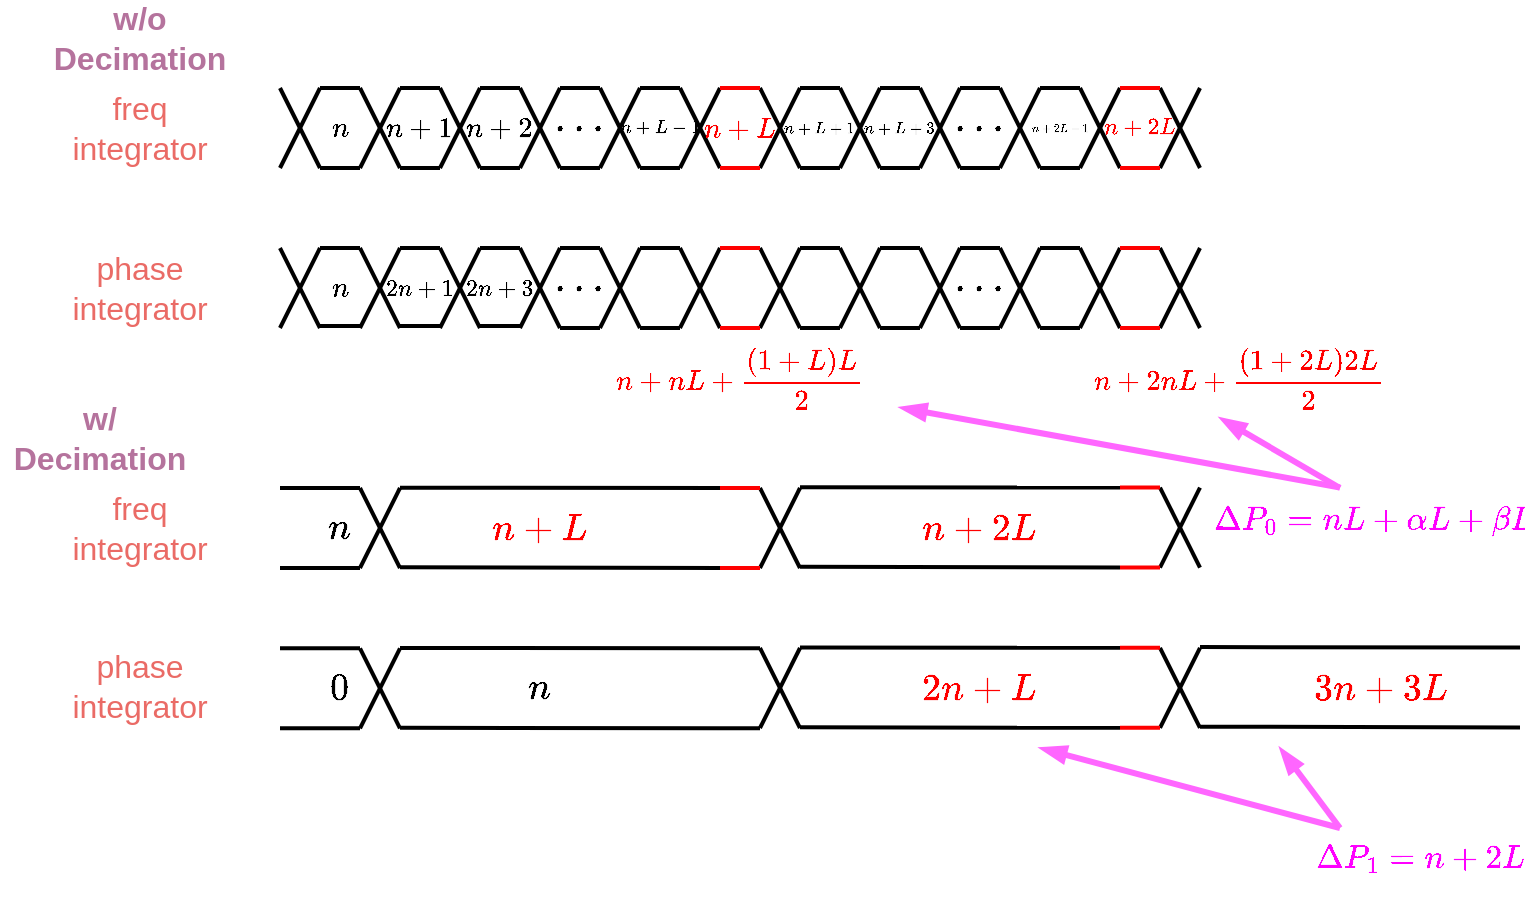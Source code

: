 <mxfile version="24.7.17">
  <diagram name="Page-1" id="_IJzThWEjXdws65PzWOr">
    <mxGraphModel dx="962" dy="570" grid="1" gridSize="10" guides="1" tooltips="1" connect="1" arrows="1" fold="1" page="1" pageScale="1" pageWidth="850" pageHeight="1100" math="1" shadow="0">
      <root>
        <mxCell id="0" />
        <mxCell id="1" parent="0" />
        <mxCell id="9p8t9NVOShXelaTlAj5N-86" value="&lt;font color=&quot;#b5739d&quot; style=&quot;font-size: 16px;&quot;&gt;&lt;b&gt;w/o Decimation&lt;/b&gt;&lt;/font&gt;" style="text;html=1;align=center;verticalAlign=middle;whiteSpace=wrap;rounded=0;" parent="1" vertex="1">
          <mxGeometry x="150" y="160" width="100" height="30" as="geometry" />
        </mxCell>
        <mxCell id="9p8t9NVOShXelaTlAj5N-87" value="&lt;font color=&quot;#b5739d&quot; style=&quot;font-size: 16px;&quot;&gt;&lt;b&gt;w/ Decimation&lt;/b&gt;&lt;/font&gt;" style="text;html=1;align=center;verticalAlign=middle;whiteSpace=wrap;rounded=0;" parent="1" vertex="1">
          <mxGeometry x="130" y="360" width="100" height="30" as="geometry" />
        </mxCell>
        <mxCell id="9p8t9NVOShXelaTlAj5N-99" value="" style="group;strokeWidth=2;" parent="1" vertex="1" connectable="0">
          <mxGeometry x="270" y="200" width="60" height="40" as="geometry" />
        </mxCell>
        <mxCell id="9p8t9NVOShXelaTlAj5N-93" value="" style="group;strokeWidth=2;" parent="9p8t9NVOShXelaTlAj5N-99" vertex="1" connectable="0">
          <mxGeometry width="20" height="40" as="geometry" />
        </mxCell>
        <mxCell id="9p8t9NVOShXelaTlAj5N-89" value="" style="endArrow=none;html=1;rounded=0;strokeWidth=2;" parent="9p8t9NVOShXelaTlAj5N-93" edge="1">
          <mxGeometry width="50" height="50" relative="1" as="geometry">
            <mxPoint y="40" as="sourcePoint" />
            <mxPoint x="20" as="targetPoint" />
          </mxGeometry>
        </mxCell>
        <mxCell id="9p8t9NVOShXelaTlAj5N-90" value="" style="endArrow=none;html=1;rounded=0;strokeWidth=2;" parent="9p8t9NVOShXelaTlAj5N-93" edge="1">
          <mxGeometry width="50" height="50" relative="1" as="geometry">
            <mxPoint x="20" y="40" as="sourcePoint" />
            <mxPoint as="targetPoint" />
          </mxGeometry>
        </mxCell>
        <mxCell id="9p8t9NVOShXelaTlAj5N-94" value="" style="group;strokeWidth=2;" parent="9p8t9NVOShXelaTlAj5N-99" vertex="1" connectable="0">
          <mxGeometry x="40" width="20" height="40" as="geometry" />
        </mxCell>
        <mxCell id="9p8t9NVOShXelaTlAj5N-95" value="" style="endArrow=none;html=1;rounded=0;strokeWidth=2;" parent="9p8t9NVOShXelaTlAj5N-94" edge="1">
          <mxGeometry width="50" height="50" relative="1" as="geometry">
            <mxPoint y="40" as="sourcePoint" />
            <mxPoint x="20" as="targetPoint" />
          </mxGeometry>
        </mxCell>
        <mxCell id="9p8t9NVOShXelaTlAj5N-96" value="" style="endArrow=none;html=1;rounded=0;strokeWidth=2;" parent="9p8t9NVOShXelaTlAj5N-94" edge="1">
          <mxGeometry width="50" height="50" relative="1" as="geometry">
            <mxPoint x="20" y="40" as="sourcePoint" />
            <mxPoint as="targetPoint" />
          </mxGeometry>
        </mxCell>
        <mxCell id="9p8t9NVOShXelaTlAj5N-97" value="" style="endArrow=none;html=1;rounded=0;strokeWidth=2;" parent="9p8t9NVOShXelaTlAj5N-99" edge="1">
          <mxGeometry width="50" height="50" relative="1" as="geometry">
            <mxPoint x="20" y="40" as="sourcePoint" />
            <mxPoint x="40" y="40" as="targetPoint" />
          </mxGeometry>
        </mxCell>
        <mxCell id="9p8t9NVOShXelaTlAj5N-98" value="" style="endArrow=none;html=1;rounded=0;strokeWidth=2;" parent="9p8t9NVOShXelaTlAj5N-99" edge="1">
          <mxGeometry width="50" height="50" relative="1" as="geometry">
            <mxPoint x="20" as="sourcePoint" />
            <mxPoint x="40" as="targetPoint" />
          </mxGeometry>
        </mxCell>
        <mxCell id="9p8t9NVOShXelaTlAj5N-156" value="$$n$$" style="text;html=1;align=center;verticalAlign=middle;whiteSpace=wrap;rounded=0;" parent="9p8t9NVOShXelaTlAj5N-99" vertex="1">
          <mxGeometry y="5" width="60" height="30" as="geometry" />
        </mxCell>
        <mxCell id="9p8t9NVOShXelaTlAj5N-120" value="" style="group;strokeWidth=2;" parent="1" vertex="1" connectable="0">
          <mxGeometry x="330" y="200" width="40" height="40" as="geometry" />
        </mxCell>
        <mxCell id="9p8t9NVOShXelaTlAj5N-121" value="" style="group;strokeWidth=2;" parent="9p8t9NVOShXelaTlAj5N-120" vertex="1" connectable="0">
          <mxGeometry x="20" width="20" height="40" as="geometry" />
        </mxCell>
        <mxCell id="9p8t9NVOShXelaTlAj5N-122" value="" style="endArrow=none;html=1;rounded=0;strokeWidth=2;" parent="9p8t9NVOShXelaTlAj5N-121" edge="1">
          <mxGeometry width="50" height="50" relative="1" as="geometry">
            <mxPoint y="40" as="sourcePoint" />
            <mxPoint x="20" as="targetPoint" />
          </mxGeometry>
        </mxCell>
        <mxCell id="9p8t9NVOShXelaTlAj5N-123" value="" style="endArrow=none;html=1;rounded=0;strokeWidth=2;" parent="9p8t9NVOShXelaTlAj5N-121" edge="1">
          <mxGeometry width="50" height="50" relative="1" as="geometry">
            <mxPoint x="20" y="40" as="sourcePoint" />
            <mxPoint as="targetPoint" />
          </mxGeometry>
        </mxCell>
        <mxCell id="9p8t9NVOShXelaTlAj5N-124" value="" style="endArrow=none;html=1;rounded=0;strokeWidth=2;" parent="9p8t9NVOShXelaTlAj5N-120" edge="1">
          <mxGeometry width="50" height="50" relative="1" as="geometry">
            <mxPoint y="40" as="sourcePoint" />
            <mxPoint x="20" y="40" as="targetPoint" />
          </mxGeometry>
        </mxCell>
        <mxCell id="9p8t9NVOShXelaTlAj5N-125" value="" style="endArrow=none;html=1;rounded=0;strokeWidth=2;" parent="9p8t9NVOShXelaTlAj5N-120" edge="1">
          <mxGeometry width="50" height="50" relative="1" as="geometry">
            <mxPoint as="sourcePoint" />
            <mxPoint x="20" as="targetPoint" />
          </mxGeometry>
        </mxCell>
        <mxCell id="9p8t9NVOShXelaTlAj5N-157" value="$$n+1$$" style="text;html=1;align=center;verticalAlign=middle;whiteSpace=wrap;rounded=0;" parent="9p8t9NVOShXelaTlAj5N-120" vertex="1">
          <mxGeometry x="-20" y="5" width="60" height="30" as="geometry" />
        </mxCell>
        <mxCell id="9p8t9NVOShXelaTlAj5N-126" value="" style="group;strokeWidth=2;" parent="1" vertex="1" connectable="0">
          <mxGeometry x="370" y="200" width="40" height="40" as="geometry" />
        </mxCell>
        <mxCell id="9p8t9NVOShXelaTlAj5N-127" value="" style="group;strokeWidth=2;" parent="9p8t9NVOShXelaTlAj5N-126" vertex="1" connectable="0">
          <mxGeometry x="20" width="20" height="40" as="geometry" />
        </mxCell>
        <mxCell id="9p8t9NVOShXelaTlAj5N-128" value="" style="endArrow=none;html=1;rounded=0;strokeWidth=2;" parent="9p8t9NVOShXelaTlAj5N-127" edge="1">
          <mxGeometry width="50" height="50" relative="1" as="geometry">
            <mxPoint y="40" as="sourcePoint" />
            <mxPoint x="20" as="targetPoint" />
          </mxGeometry>
        </mxCell>
        <mxCell id="9p8t9NVOShXelaTlAj5N-129" value="" style="endArrow=none;html=1;rounded=0;strokeWidth=2;" parent="9p8t9NVOShXelaTlAj5N-127" edge="1">
          <mxGeometry width="50" height="50" relative="1" as="geometry">
            <mxPoint x="20" y="40" as="sourcePoint" />
            <mxPoint as="targetPoint" />
          </mxGeometry>
        </mxCell>
        <mxCell id="9p8t9NVOShXelaTlAj5N-130" value="" style="endArrow=none;html=1;rounded=0;strokeWidth=2;" parent="9p8t9NVOShXelaTlAj5N-126" edge="1">
          <mxGeometry width="50" height="50" relative="1" as="geometry">
            <mxPoint y="40" as="sourcePoint" />
            <mxPoint x="20" y="40" as="targetPoint" />
          </mxGeometry>
        </mxCell>
        <mxCell id="9p8t9NVOShXelaTlAj5N-131" value="" style="endArrow=none;html=1;rounded=0;strokeWidth=2;" parent="9p8t9NVOShXelaTlAj5N-126" edge="1">
          <mxGeometry width="50" height="50" relative="1" as="geometry">
            <mxPoint as="sourcePoint" />
            <mxPoint x="20" as="targetPoint" />
          </mxGeometry>
        </mxCell>
        <mxCell id="9p8t9NVOShXelaTlAj5N-158" value="$$n+2$$" style="text;html=1;align=center;verticalAlign=middle;whiteSpace=wrap;rounded=0;" parent="9p8t9NVOShXelaTlAj5N-126" vertex="1">
          <mxGeometry x="-20" y="5" width="60" height="30" as="geometry" />
        </mxCell>
        <mxCell id="9p8t9NVOShXelaTlAj5N-132" value="" style="group;strokeWidth=2;" parent="1" vertex="1" connectable="0">
          <mxGeometry x="410" y="200" width="40" height="40" as="geometry" />
        </mxCell>
        <mxCell id="9p8t9NVOShXelaTlAj5N-133" value="" style="group;strokeWidth=2;" parent="9p8t9NVOShXelaTlAj5N-132" vertex="1" connectable="0">
          <mxGeometry x="20" width="20" height="40" as="geometry" />
        </mxCell>
        <mxCell id="9p8t9NVOShXelaTlAj5N-134" value="" style="endArrow=none;html=1;rounded=0;strokeWidth=2;" parent="9p8t9NVOShXelaTlAj5N-133" edge="1">
          <mxGeometry width="50" height="50" relative="1" as="geometry">
            <mxPoint y="40" as="sourcePoint" />
            <mxPoint x="20" as="targetPoint" />
          </mxGeometry>
        </mxCell>
        <mxCell id="9p8t9NVOShXelaTlAj5N-135" value="" style="endArrow=none;html=1;rounded=0;strokeWidth=2;" parent="9p8t9NVOShXelaTlAj5N-133" edge="1">
          <mxGeometry width="50" height="50" relative="1" as="geometry">
            <mxPoint x="20" y="40" as="sourcePoint" />
            <mxPoint as="targetPoint" />
          </mxGeometry>
        </mxCell>
        <mxCell id="9p8t9NVOShXelaTlAj5N-136" value="" style="endArrow=none;html=1;rounded=0;strokeWidth=2;" parent="9p8t9NVOShXelaTlAj5N-132" edge="1">
          <mxGeometry width="50" height="50" relative="1" as="geometry">
            <mxPoint y="40" as="sourcePoint" />
            <mxPoint x="20" y="40" as="targetPoint" />
          </mxGeometry>
        </mxCell>
        <mxCell id="9p8t9NVOShXelaTlAj5N-137" value="" style="endArrow=none;html=1;rounded=0;strokeWidth=2;" parent="9p8t9NVOShXelaTlAj5N-132" edge="1">
          <mxGeometry width="50" height="50" relative="1" as="geometry">
            <mxPoint as="sourcePoint" />
            <mxPoint x="20" as="targetPoint" />
          </mxGeometry>
        </mxCell>
        <mxCell id="9p8t9NVOShXelaTlAj5N-161" value="&lt;font style=&quot;font-size: 18px;&quot;&gt;$$...$$&lt;/font&gt;" style="text;html=1;align=center;verticalAlign=middle;whiteSpace=wrap;rounded=0;" parent="9p8t9NVOShXelaTlAj5N-132" vertex="1">
          <mxGeometry x="-20" y="1" width="60" height="30" as="geometry" />
        </mxCell>
        <mxCell id="9p8t9NVOShXelaTlAj5N-138" value="" style="group;strokeWidth=2;" parent="1" vertex="1" connectable="0">
          <mxGeometry x="450" y="200" width="40" height="40" as="geometry" />
        </mxCell>
        <mxCell id="9p8t9NVOShXelaTlAj5N-139" value="" style="group;strokeWidth=2;" parent="9p8t9NVOShXelaTlAj5N-138" vertex="1" connectable="0">
          <mxGeometry x="20" width="20" height="40" as="geometry" />
        </mxCell>
        <mxCell id="9p8t9NVOShXelaTlAj5N-140" value="" style="endArrow=none;html=1;rounded=0;strokeWidth=2;" parent="9p8t9NVOShXelaTlAj5N-139" edge="1">
          <mxGeometry width="50" height="50" relative="1" as="geometry">
            <mxPoint y="40" as="sourcePoint" />
            <mxPoint x="20" as="targetPoint" />
          </mxGeometry>
        </mxCell>
        <mxCell id="9p8t9NVOShXelaTlAj5N-141" value="" style="endArrow=none;html=1;rounded=0;strokeWidth=2;" parent="9p8t9NVOShXelaTlAj5N-139" edge="1">
          <mxGeometry width="50" height="50" relative="1" as="geometry">
            <mxPoint x="20" y="40" as="sourcePoint" />
            <mxPoint as="targetPoint" />
          </mxGeometry>
        </mxCell>
        <mxCell id="9p8t9NVOShXelaTlAj5N-142" value="" style="endArrow=none;html=1;rounded=0;strokeWidth=2;" parent="9p8t9NVOShXelaTlAj5N-138" edge="1">
          <mxGeometry width="50" height="50" relative="1" as="geometry">
            <mxPoint y="40" as="sourcePoint" />
            <mxPoint x="20" y="40" as="targetPoint" />
          </mxGeometry>
        </mxCell>
        <mxCell id="9p8t9NVOShXelaTlAj5N-143" value="" style="endArrow=none;html=1;rounded=0;strokeWidth=2;" parent="9p8t9NVOShXelaTlAj5N-138" edge="1">
          <mxGeometry width="50" height="50" relative="1" as="geometry">
            <mxPoint as="sourcePoint" />
            <mxPoint x="20" as="targetPoint" />
          </mxGeometry>
        </mxCell>
        <mxCell id="9p8t9NVOShXelaTlAj5N-159" value="&lt;font style=&quot;font-size: 8px;&quot;&gt;$$n+L-1$$&lt;/font&gt;" style="text;html=1;align=center;verticalAlign=middle;whiteSpace=wrap;rounded=0;" parent="9p8t9NVOShXelaTlAj5N-138" vertex="1">
          <mxGeometry x="-20" y="5" width="60" height="30" as="geometry" />
        </mxCell>
        <mxCell id="9p8t9NVOShXelaTlAj5N-144" value="" style="group;strokeWidth=2;" parent="1" vertex="1" connectable="0">
          <mxGeometry x="490" y="200" width="40" height="40" as="geometry" />
        </mxCell>
        <mxCell id="9p8t9NVOShXelaTlAj5N-145" value="" style="group;strokeWidth=2;" parent="9p8t9NVOShXelaTlAj5N-144" vertex="1" connectable="0">
          <mxGeometry x="20" width="20" height="40" as="geometry" />
        </mxCell>
        <mxCell id="9p8t9NVOShXelaTlAj5N-146" value="" style="endArrow=none;html=1;rounded=0;strokeWidth=2;" parent="9p8t9NVOShXelaTlAj5N-145" edge="1">
          <mxGeometry width="50" height="50" relative="1" as="geometry">
            <mxPoint y="40" as="sourcePoint" />
            <mxPoint x="20" as="targetPoint" />
          </mxGeometry>
        </mxCell>
        <mxCell id="9p8t9NVOShXelaTlAj5N-147" value="" style="endArrow=none;html=1;rounded=0;strokeWidth=2;" parent="9p8t9NVOShXelaTlAj5N-145" edge="1">
          <mxGeometry width="50" height="50" relative="1" as="geometry">
            <mxPoint x="20" y="40" as="sourcePoint" />
            <mxPoint as="targetPoint" />
          </mxGeometry>
        </mxCell>
        <mxCell id="9p8t9NVOShXelaTlAj5N-148" value="" style="endArrow=none;html=1;rounded=0;strokeWidth=2;strokeColor=#FF0000;" parent="9p8t9NVOShXelaTlAj5N-144" edge="1">
          <mxGeometry width="50" height="50" relative="1" as="geometry">
            <mxPoint y="40" as="sourcePoint" />
            <mxPoint x="20" y="40" as="targetPoint" />
          </mxGeometry>
        </mxCell>
        <mxCell id="9p8t9NVOShXelaTlAj5N-149" value="" style="endArrow=none;html=1;rounded=0;strokeWidth=2;strokeColor=#FF0000;" parent="9p8t9NVOShXelaTlAj5N-144" edge="1">
          <mxGeometry width="50" height="50" relative="1" as="geometry">
            <mxPoint as="sourcePoint" />
            <mxPoint x="20" as="targetPoint" />
          </mxGeometry>
        </mxCell>
        <mxCell id="9p8t9NVOShXelaTlAj5N-160" value="&lt;font color=&quot;#ff0000&quot;&gt;&lt;b&gt;$$n+L$$&lt;/b&gt;&lt;/font&gt;" style="text;html=1;align=center;verticalAlign=middle;whiteSpace=wrap;rounded=0;" parent="9p8t9NVOShXelaTlAj5N-144" vertex="1">
          <mxGeometry x="-20" y="5" width="60" height="30" as="geometry" />
        </mxCell>
        <mxCell id="9p8t9NVOShXelaTlAj5N-167" value="" style="group;strokeWidth=2;" parent="1" vertex="1" connectable="0">
          <mxGeometry x="530" y="200" width="40" height="40" as="geometry" />
        </mxCell>
        <mxCell id="9p8t9NVOShXelaTlAj5N-168" value="" style="group;strokeWidth=2;" parent="9p8t9NVOShXelaTlAj5N-167" vertex="1" connectable="0">
          <mxGeometry x="20" width="20" height="40" as="geometry" />
        </mxCell>
        <mxCell id="9p8t9NVOShXelaTlAj5N-169" value="" style="endArrow=none;html=1;rounded=0;strokeWidth=2;" parent="9p8t9NVOShXelaTlAj5N-168" edge="1">
          <mxGeometry width="50" height="50" relative="1" as="geometry">
            <mxPoint y="40" as="sourcePoint" />
            <mxPoint x="20" as="targetPoint" />
          </mxGeometry>
        </mxCell>
        <mxCell id="9p8t9NVOShXelaTlAj5N-170" value="" style="endArrow=none;html=1;rounded=0;strokeWidth=2;" parent="9p8t9NVOShXelaTlAj5N-168" edge="1">
          <mxGeometry width="50" height="50" relative="1" as="geometry">
            <mxPoint x="20" y="40" as="sourcePoint" />
            <mxPoint as="targetPoint" />
          </mxGeometry>
        </mxCell>
        <mxCell id="9p8t9NVOShXelaTlAj5N-171" value="" style="endArrow=none;html=1;rounded=0;strokeWidth=2;" parent="9p8t9NVOShXelaTlAj5N-167" edge="1">
          <mxGeometry width="50" height="50" relative="1" as="geometry">
            <mxPoint y="40" as="sourcePoint" />
            <mxPoint x="20" y="40" as="targetPoint" />
          </mxGeometry>
        </mxCell>
        <mxCell id="9p8t9NVOShXelaTlAj5N-172" value="" style="endArrow=none;html=1;rounded=0;strokeWidth=2;" parent="9p8t9NVOShXelaTlAj5N-167" edge="1">
          <mxGeometry width="50" height="50" relative="1" as="geometry">
            <mxPoint as="sourcePoint" />
            <mxPoint x="20" as="targetPoint" />
          </mxGeometry>
        </mxCell>
        <mxCell id="9p8t9NVOShXelaTlAj5N-202" value="&lt;font style=&quot;font-size: 7px;&quot;&gt;$$n+L+1$$&lt;/font&gt;" style="text;html=1;align=center;verticalAlign=middle;whiteSpace=wrap;rounded=0;" parent="9p8t9NVOShXelaTlAj5N-167" vertex="1">
          <mxGeometry x="-20" y="5" width="60" height="30" as="geometry" />
        </mxCell>
        <mxCell id="9p8t9NVOShXelaTlAj5N-174" value="" style="group;strokeWidth=2;" parent="1" vertex="1" connectable="0">
          <mxGeometry x="570" y="200" width="40" height="40" as="geometry" />
        </mxCell>
        <mxCell id="9p8t9NVOShXelaTlAj5N-175" value="" style="group;strokeWidth=2;" parent="9p8t9NVOShXelaTlAj5N-174" vertex="1" connectable="0">
          <mxGeometry x="20" width="20" height="40" as="geometry" />
        </mxCell>
        <mxCell id="9p8t9NVOShXelaTlAj5N-176" value="" style="endArrow=none;html=1;rounded=0;strokeWidth=2;" parent="9p8t9NVOShXelaTlAj5N-175" edge="1">
          <mxGeometry width="50" height="50" relative="1" as="geometry">
            <mxPoint y="40" as="sourcePoint" />
            <mxPoint x="20" as="targetPoint" />
          </mxGeometry>
        </mxCell>
        <mxCell id="9p8t9NVOShXelaTlAj5N-177" value="" style="endArrow=none;html=1;rounded=0;strokeWidth=2;" parent="9p8t9NVOShXelaTlAj5N-175" edge="1">
          <mxGeometry width="50" height="50" relative="1" as="geometry">
            <mxPoint x="20" y="40" as="sourcePoint" />
            <mxPoint as="targetPoint" />
          </mxGeometry>
        </mxCell>
        <mxCell id="9p8t9NVOShXelaTlAj5N-178" value="" style="endArrow=none;html=1;rounded=0;strokeWidth=2;" parent="9p8t9NVOShXelaTlAj5N-174" edge="1">
          <mxGeometry width="50" height="50" relative="1" as="geometry">
            <mxPoint y="40" as="sourcePoint" />
            <mxPoint x="20" y="40" as="targetPoint" />
          </mxGeometry>
        </mxCell>
        <mxCell id="9p8t9NVOShXelaTlAj5N-179" value="" style="endArrow=none;html=1;rounded=0;strokeWidth=2;" parent="9p8t9NVOShXelaTlAj5N-174" edge="1">
          <mxGeometry width="50" height="50" relative="1" as="geometry">
            <mxPoint as="sourcePoint" />
            <mxPoint x="20" as="targetPoint" />
          </mxGeometry>
        </mxCell>
        <mxCell id="9p8t9NVOShXelaTlAj5N-180" value="&lt;font style=&quot;font-size: 7px;&quot;&gt;$$n+L+3$$&lt;/font&gt;" style="text;html=1;align=center;verticalAlign=middle;whiteSpace=wrap;rounded=0;" parent="9p8t9NVOShXelaTlAj5N-174" vertex="1">
          <mxGeometry x="-20" y="5" width="60" height="30" as="geometry" />
        </mxCell>
        <mxCell id="9p8t9NVOShXelaTlAj5N-181" value="" style="group;strokeWidth=2;" parent="1" vertex="1" connectable="0">
          <mxGeometry x="610" y="200" width="40" height="40" as="geometry" />
        </mxCell>
        <mxCell id="9p8t9NVOShXelaTlAj5N-182" value="" style="group;strokeWidth=2;" parent="9p8t9NVOShXelaTlAj5N-181" vertex="1" connectable="0">
          <mxGeometry x="20" width="20" height="40" as="geometry" />
        </mxCell>
        <mxCell id="9p8t9NVOShXelaTlAj5N-183" value="" style="endArrow=none;html=1;rounded=0;strokeWidth=2;" parent="9p8t9NVOShXelaTlAj5N-182" edge="1">
          <mxGeometry width="50" height="50" relative="1" as="geometry">
            <mxPoint y="40" as="sourcePoint" />
            <mxPoint x="20" as="targetPoint" />
          </mxGeometry>
        </mxCell>
        <mxCell id="9p8t9NVOShXelaTlAj5N-184" value="" style="endArrow=none;html=1;rounded=0;strokeWidth=2;" parent="9p8t9NVOShXelaTlAj5N-182" edge="1">
          <mxGeometry width="50" height="50" relative="1" as="geometry">
            <mxPoint x="20" y="40" as="sourcePoint" />
            <mxPoint as="targetPoint" />
          </mxGeometry>
        </mxCell>
        <mxCell id="9p8t9NVOShXelaTlAj5N-185" value="" style="endArrow=none;html=1;rounded=0;strokeWidth=2;" parent="9p8t9NVOShXelaTlAj5N-181" edge="1">
          <mxGeometry width="50" height="50" relative="1" as="geometry">
            <mxPoint y="40" as="sourcePoint" />
            <mxPoint x="20" y="40" as="targetPoint" />
          </mxGeometry>
        </mxCell>
        <mxCell id="9p8t9NVOShXelaTlAj5N-186" value="" style="endArrow=none;html=1;rounded=0;strokeWidth=2;" parent="9p8t9NVOShXelaTlAj5N-181" edge="1">
          <mxGeometry width="50" height="50" relative="1" as="geometry">
            <mxPoint as="sourcePoint" />
            <mxPoint x="20" as="targetPoint" />
          </mxGeometry>
        </mxCell>
        <mxCell id="9p8t9NVOShXelaTlAj5N-187" value="&lt;font style=&quot;font-size: 18px;&quot;&gt;$$...$$&lt;/font&gt;" style="text;html=1;align=center;verticalAlign=middle;whiteSpace=wrap;rounded=0;" parent="9p8t9NVOShXelaTlAj5N-181" vertex="1">
          <mxGeometry x="-20" y="1" width="60" height="30" as="geometry" />
        </mxCell>
        <mxCell id="9p8t9NVOShXelaTlAj5N-188" value="" style="group;strokeWidth=2;" parent="1" vertex="1" connectable="0">
          <mxGeometry x="650" y="200" width="40" height="40" as="geometry" />
        </mxCell>
        <mxCell id="9p8t9NVOShXelaTlAj5N-189" value="" style="group;strokeWidth=2;" parent="9p8t9NVOShXelaTlAj5N-188" vertex="1" connectable="0">
          <mxGeometry x="20" width="20" height="40" as="geometry" />
        </mxCell>
        <mxCell id="9p8t9NVOShXelaTlAj5N-190" value="" style="endArrow=none;html=1;rounded=0;strokeWidth=2;" parent="9p8t9NVOShXelaTlAj5N-189" edge="1">
          <mxGeometry width="50" height="50" relative="1" as="geometry">
            <mxPoint y="40" as="sourcePoint" />
            <mxPoint x="20" as="targetPoint" />
          </mxGeometry>
        </mxCell>
        <mxCell id="9p8t9NVOShXelaTlAj5N-191" value="" style="endArrow=none;html=1;rounded=0;strokeWidth=2;" parent="9p8t9NVOShXelaTlAj5N-189" edge="1">
          <mxGeometry width="50" height="50" relative="1" as="geometry">
            <mxPoint x="20" y="40" as="sourcePoint" />
            <mxPoint as="targetPoint" />
          </mxGeometry>
        </mxCell>
        <mxCell id="9p8t9NVOShXelaTlAj5N-192" value="" style="endArrow=none;html=1;rounded=0;strokeWidth=2;" parent="9p8t9NVOShXelaTlAj5N-188" edge="1">
          <mxGeometry width="50" height="50" relative="1" as="geometry">
            <mxPoint y="40" as="sourcePoint" />
            <mxPoint x="20" y="40" as="targetPoint" />
          </mxGeometry>
        </mxCell>
        <mxCell id="9p8t9NVOShXelaTlAj5N-193" value="" style="endArrow=none;html=1;rounded=0;strokeWidth=2;" parent="9p8t9NVOShXelaTlAj5N-188" edge="1">
          <mxGeometry width="50" height="50" relative="1" as="geometry">
            <mxPoint as="sourcePoint" />
            <mxPoint x="20" as="targetPoint" />
          </mxGeometry>
        </mxCell>
        <mxCell id="9p8t9NVOShXelaTlAj5N-194" value="&lt;font style=&quot;font-size: 5px;&quot;&gt;$$n+2L-1$$&lt;/font&gt;" style="text;html=1;align=center;verticalAlign=middle;whiteSpace=wrap;rounded=0;" parent="9p8t9NVOShXelaTlAj5N-188" vertex="1">
          <mxGeometry x="-20" y="5" width="60" height="30" as="geometry" />
        </mxCell>
        <mxCell id="9p8t9NVOShXelaTlAj5N-195" value="" style="group;strokeWidth=2;" parent="1" vertex="1" connectable="0">
          <mxGeometry x="690" y="200" width="40" height="40" as="geometry" />
        </mxCell>
        <mxCell id="9p8t9NVOShXelaTlAj5N-196" value="" style="group;strokeWidth=2;" parent="9p8t9NVOShXelaTlAj5N-195" vertex="1" connectable="0">
          <mxGeometry x="20" width="20" height="40" as="geometry" />
        </mxCell>
        <mxCell id="9p8t9NVOShXelaTlAj5N-197" value="" style="endArrow=none;html=1;rounded=0;strokeWidth=2;" parent="9p8t9NVOShXelaTlAj5N-196" edge="1">
          <mxGeometry width="50" height="50" relative="1" as="geometry">
            <mxPoint y="40" as="sourcePoint" />
            <mxPoint x="20" as="targetPoint" />
          </mxGeometry>
        </mxCell>
        <mxCell id="9p8t9NVOShXelaTlAj5N-198" value="" style="endArrow=none;html=1;rounded=0;strokeWidth=2;" parent="9p8t9NVOShXelaTlAj5N-196" edge="1">
          <mxGeometry width="50" height="50" relative="1" as="geometry">
            <mxPoint x="20" y="40" as="sourcePoint" />
            <mxPoint as="targetPoint" />
          </mxGeometry>
        </mxCell>
        <mxCell id="9p8t9NVOShXelaTlAj5N-199" value="" style="endArrow=none;html=1;rounded=0;strokeWidth=2;strokeColor=#FF0000;" parent="9p8t9NVOShXelaTlAj5N-195" edge="1">
          <mxGeometry width="50" height="50" relative="1" as="geometry">
            <mxPoint y="40" as="sourcePoint" />
            <mxPoint x="20" y="40" as="targetPoint" />
          </mxGeometry>
        </mxCell>
        <mxCell id="9p8t9NVOShXelaTlAj5N-200" value="" style="endArrow=none;html=1;rounded=0;strokeWidth=2;strokeColor=#FF0000;" parent="9p8t9NVOShXelaTlAj5N-195" edge="1">
          <mxGeometry width="50" height="50" relative="1" as="geometry">
            <mxPoint as="sourcePoint" />
            <mxPoint x="20" as="targetPoint" />
          </mxGeometry>
        </mxCell>
        <mxCell id="9p8t9NVOShXelaTlAj5N-201" value="&lt;font size=&quot;1&quot; color=&quot;#ff0000&quot;&gt;&lt;b style=&quot;&quot;&gt;$$n+2L$$&lt;/b&gt;&lt;/font&gt;" style="text;html=1;align=center;verticalAlign=middle;whiteSpace=wrap;rounded=0;" parent="9p8t9NVOShXelaTlAj5N-195" vertex="1">
          <mxGeometry x="-20" y="5" width="60" height="30" as="geometry" />
        </mxCell>
        <mxCell id="9p8t9NVOShXelaTlAj5N-203" value="&lt;font color=&quot;#ea6b66&quot; style=&quot;font-size: 16px;&quot;&gt;freq integrator&lt;/font&gt;" style="text;html=1;align=center;verticalAlign=middle;whiteSpace=wrap;rounded=0;" parent="1" vertex="1">
          <mxGeometry x="150" y="205" width="100" height="30" as="geometry" />
        </mxCell>
        <mxCell id="9p8t9NVOShXelaTlAj5N-204" value="&lt;font color=&quot;#ea6b66&quot; style=&quot;font-size: 16px;&quot;&gt;phase integrator&lt;/font&gt;" style="text;html=1;align=center;verticalAlign=middle;whiteSpace=wrap;rounded=0;" parent="1" vertex="1">
          <mxGeometry x="150" y="285" width="100" height="30" as="geometry" />
        </mxCell>
        <mxCell id="9p8t9NVOShXelaTlAj5N-205" value="" style="group;strokeWidth=2;" parent="1" vertex="1" connectable="0">
          <mxGeometry x="270" y="280" width="60" height="40" as="geometry" />
        </mxCell>
        <mxCell id="9p8t9NVOShXelaTlAj5N-206" value="" style="group;strokeWidth=2;" parent="9p8t9NVOShXelaTlAj5N-205" vertex="1" connectable="0">
          <mxGeometry width="20" height="40" as="geometry" />
        </mxCell>
        <mxCell id="9p8t9NVOShXelaTlAj5N-207" value="" style="endArrow=none;html=1;rounded=0;strokeWidth=2;" parent="9p8t9NVOShXelaTlAj5N-206" edge="1">
          <mxGeometry width="50" height="50" relative="1" as="geometry">
            <mxPoint y="40" as="sourcePoint" />
            <mxPoint x="20" as="targetPoint" />
          </mxGeometry>
        </mxCell>
        <mxCell id="9p8t9NVOShXelaTlAj5N-208" value="" style="endArrow=none;html=1;rounded=0;strokeWidth=2;" parent="9p8t9NVOShXelaTlAj5N-206" edge="1">
          <mxGeometry width="50" height="50" relative="1" as="geometry">
            <mxPoint x="20" y="40" as="sourcePoint" />
            <mxPoint as="targetPoint" />
          </mxGeometry>
        </mxCell>
        <mxCell id="9p8t9NVOShXelaTlAj5N-209" value="" style="group;strokeWidth=2;" parent="9p8t9NVOShXelaTlAj5N-205" vertex="1" connectable="0">
          <mxGeometry x="40" width="20" height="40" as="geometry" />
        </mxCell>
        <mxCell id="9p8t9NVOShXelaTlAj5N-210" value="" style="endArrow=none;html=1;rounded=0;strokeWidth=2;" parent="9p8t9NVOShXelaTlAj5N-209" edge="1">
          <mxGeometry width="50" height="50" relative="1" as="geometry">
            <mxPoint y="40" as="sourcePoint" />
            <mxPoint x="20" as="targetPoint" />
          </mxGeometry>
        </mxCell>
        <mxCell id="9p8t9NVOShXelaTlAj5N-211" value="" style="endArrow=none;html=1;rounded=0;strokeWidth=2;" parent="9p8t9NVOShXelaTlAj5N-209" edge="1">
          <mxGeometry width="50" height="50" relative="1" as="geometry">
            <mxPoint x="20" y="40" as="sourcePoint" />
            <mxPoint as="targetPoint" />
          </mxGeometry>
        </mxCell>
        <mxCell id="9p8t9NVOShXelaTlAj5N-212" value="" style="endArrow=none;html=1;rounded=0;strokeWidth=2;" parent="9p8t9NVOShXelaTlAj5N-205" edge="1">
          <mxGeometry width="50" height="50" relative="1" as="geometry">
            <mxPoint x="20" y="39" as="sourcePoint" />
            <mxPoint x="40" y="39" as="targetPoint" />
          </mxGeometry>
        </mxCell>
        <mxCell id="9p8t9NVOShXelaTlAj5N-213" value="" style="endArrow=none;html=1;rounded=0;strokeWidth=2;" parent="9p8t9NVOShXelaTlAj5N-205" edge="1">
          <mxGeometry width="50" height="50" relative="1" as="geometry">
            <mxPoint x="20" as="sourcePoint" />
            <mxPoint x="40" as="targetPoint" />
          </mxGeometry>
        </mxCell>
        <mxCell id="9p8t9NVOShXelaTlAj5N-215" value="" style="group;strokeWidth=2;" parent="1" vertex="1" connectable="0">
          <mxGeometry x="330" y="280" width="40" height="40" as="geometry" />
        </mxCell>
        <mxCell id="9p8t9NVOShXelaTlAj5N-216" value="" style="group;strokeWidth=2;" parent="9p8t9NVOShXelaTlAj5N-215" vertex="1" connectable="0">
          <mxGeometry x="20" width="20" height="40" as="geometry" />
        </mxCell>
        <mxCell id="9p8t9NVOShXelaTlAj5N-217" value="" style="endArrow=none;html=1;rounded=0;strokeWidth=2;" parent="9p8t9NVOShXelaTlAj5N-216" edge="1">
          <mxGeometry width="50" height="50" relative="1" as="geometry">
            <mxPoint y="40" as="sourcePoint" />
            <mxPoint x="20" as="targetPoint" />
          </mxGeometry>
        </mxCell>
        <mxCell id="9p8t9NVOShXelaTlAj5N-218" value="" style="endArrow=none;html=1;rounded=0;strokeWidth=2;" parent="9p8t9NVOShXelaTlAj5N-216" edge="1">
          <mxGeometry width="50" height="50" relative="1" as="geometry">
            <mxPoint x="20" y="40" as="sourcePoint" />
            <mxPoint as="targetPoint" />
          </mxGeometry>
        </mxCell>
        <mxCell id="9p8t9NVOShXelaTlAj5N-219" value="" style="endArrow=none;html=1;rounded=0;strokeWidth=2;" parent="9p8t9NVOShXelaTlAj5N-215" edge="1">
          <mxGeometry width="50" height="50" relative="1" as="geometry">
            <mxPoint y="39" as="sourcePoint" />
            <mxPoint x="20" y="39" as="targetPoint" />
          </mxGeometry>
        </mxCell>
        <mxCell id="9p8t9NVOShXelaTlAj5N-220" value="" style="endArrow=none;html=1;rounded=0;strokeWidth=2;" parent="9p8t9NVOShXelaTlAj5N-215" edge="1">
          <mxGeometry width="50" height="50" relative="1" as="geometry">
            <mxPoint as="sourcePoint" />
            <mxPoint x="20" as="targetPoint" />
          </mxGeometry>
        </mxCell>
        <mxCell id="9p8t9NVOShXelaTlAj5N-222" value="" style="group;strokeWidth=2;" parent="1" vertex="1" connectable="0">
          <mxGeometry x="370" y="280" width="40" height="40" as="geometry" />
        </mxCell>
        <mxCell id="9p8t9NVOShXelaTlAj5N-223" value="" style="group;strokeWidth=2;" parent="9p8t9NVOShXelaTlAj5N-222" vertex="1" connectable="0">
          <mxGeometry x="20" width="20" height="40" as="geometry" />
        </mxCell>
        <mxCell id="9p8t9NVOShXelaTlAj5N-224" value="" style="endArrow=none;html=1;rounded=0;strokeWidth=2;" parent="9p8t9NVOShXelaTlAj5N-223" edge="1">
          <mxGeometry width="50" height="50" relative="1" as="geometry">
            <mxPoint y="40" as="sourcePoint" />
            <mxPoint x="20" as="targetPoint" />
          </mxGeometry>
        </mxCell>
        <mxCell id="9p8t9NVOShXelaTlAj5N-225" value="" style="endArrow=none;html=1;rounded=0;strokeWidth=2;" parent="9p8t9NVOShXelaTlAj5N-223" edge="1">
          <mxGeometry width="50" height="50" relative="1" as="geometry">
            <mxPoint x="20" y="40" as="sourcePoint" />
            <mxPoint as="targetPoint" />
          </mxGeometry>
        </mxCell>
        <mxCell id="9p8t9NVOShXelaTlAj5N-226" value="" style="endArrow=none;html=1;rounded=0;strokeWidth=2;" parent="9p8t9NVOShXelaTlAj5N-222" edge="1">
          <mxGeometry width="50" height="50" relative="1" as="geometry">
            <mxPoint y="39" as="sourcePoint" />
            <mxPoint x="20" y="39" as="targetPoint" />
          </mxGeometry>
        </mxCell>
        <mxCell id="9p8t9NVOShXelaTlAj5N-227" value="" style="endArrow=none;html=1;rounded=0;strokeWidth=2;" parent="9p8t9NVOShXelaTlAj5N-222" edge="1">
          <mxGeometry width="50" height="50" relative="1" as="geometry">
            <mxPoint as="sourcePoint" />
            <mxPoint x="20" as="targetPoint" />
          </mxGeometry>
        </mxCell>
        <mxCell id="9p8t9NVOShXelaTlAj5N-229" value="" style="group;strokeWidth=2;" parent="1" vertex="1" connectable="0">
          <mxGeometry x="410" y="280" width="40" height="40" as="geometry" />
        </mxCell>
        <mxCell id="9p8t9NVOShXelaTlAj5N-230" value="" style="group;strokeWidth=2;" parent="9p8t9NVOShXelaTlAj5N-229" vertex="1" connectable="0">
          <mxGeometry x="20" width="20" height="40" as="geometry" />
        </mxCell>
        <mxCell id="9p8t9NVOShXelaTlAj5N-231" value="" style="endArrow=none;html=1;rounded=0;strokeWidth=2;" parent="9p8t9NVOShXelaTlAj5N-230" edge="1">
          <mxGeometry width="50" height="50" relative="1" as="geometry">
            <mxPoint y="40" as="sourcePoint" />
            <mxPoint x="20" as="targetPoint" />
          </mxGeometry>
        </mxCell>
        <mxCell id="9p8t9NVOShXelaTlAj5N-232" value="" style="endArrow=none;html=1;rounded=0;strokeWidth=2;" parent="9p8t9NVOShXelaTlAj5N-230" edge="1">
          <mxGeometry width="50" height="50" relative="1" as="geometry">
            <mxPoint x="20" y="40" as="sourcePoint" />
            <mxPoint as="targetPoint" />
          </mxGeometry>
        </mxCell>
        <mxCell id="9p8t9NVOShXelaTlAj5N-233" value="" style="endArrow=none;html=1;rounded=0;strokeWidth=2;" parent="9p8t9NVOShXelaTlAj5N-229" edge="1">
          <mxGeometry width="50" height="50" relative="1" as="geometry">
            <mxPoint y="40" as="sourcePoint" />
            <mxPoint x="20" y="40" as="targetPoint" />
          </mxGeometry>
        </mxCell>
        <mxCell id="9p8t9NVOShXelaTlAj5N-234" value="" style="endArrow=none;html=1;rounded=0;strokeWidth=2;" parent="9p8t9NVOShXelaTlAj5N-229" edge="1">
          <mxGeometry width="50" height="50" relative="1" as="geometry">
            <mxPoint as="sourcePoint" />
            <mxPoint x="20" as="targetPoint" />
          </mxGeometry>
        </mxCell>
        <mxCell id="9p8t9NVOShXelaTlAj5N-235" value="&lt;font style=&quot;font-size: 18px;&quot;&gt;$$...$$&lt;/font&gt;" style="text;html=1;align=center;verticalAlign=middle;whiteSpace=wrap;rounded=0;" parent="9p8t9NVOShXelaTlAj5N-229" vertex="1">
          <mxGeometry x="-20" y="1" width="60" height="30" as="geometry" />
        </mxCell>
        <mxCell id="9p8t9NVOShXelaTlAj5N-236" value="" style="group;strokeWidth=2;" parent="1" vertex="1" connectable="0">
          <mxGeometry x="450" y="280" width="40" height="40" as="geometry" />
        </mxCell>
        <mxCell id="9p8t9NVOShXelaTlAj5N-237" value="" style="group;strokeWidth=2;" parent="9p8t9NVOShXelaTlAj5N-236" vertex="1" connectable="0">
          <mxGeometry x="20" width="20" height="40" as="geometry" />
        </mxCell>
        <mxCell id="9p8t9NVOShXelaTlAj5N-238" value="" style="endArrow=none;html=1;rounded=0;strokeWidth=2;" parent="9p8t9NVOShXelaTlAj5N-237" edge="1">
          <mxGeometry width="50" height="50" relative="1" as="geometry">
            <mxPoint y="40" as="sourcePoint" />
            <mxPoint x="20" as="targetPoint" />
          </mxGeometry>
        </mxCell>
        <mxCell id="9p8t9NVOShXelaTlAj5N-239" value="" style="endArrow=none;html=1;rounded=0;strokeWidth=2;" parent="9p8t9NVOShXelaTlAj5N-237" edge="1">
          <mxGeometry width="50" height="50" relative="1" as="geometry">
            <mxPoint x="20" y="40" as="sourcePoint" />
            <mxPoint as="targetPoint" />
          </mxGeometry>
        </mxCell>
        <mxCell id="9p8t9NVOShXelaTlAj5N-240" value="" style="endArrow=none;html=1;rounded=0;strokeWidth=2;" parent="9p8t9NVOShXelaTlAj5N-236" edge="1">
          <mxGeometry width="50" height="50" relative="1" as="geometry">
            <mxPoint y="40" as="sourcePoint" />
            <mxPoint x="20" y="40" as="targetPoint" />
          </mxGeometry>
        </mxCell>
        <mxCell id="9p8t9NVOShXelaTlAj5N-241" value="" style="endArrow=none;html=1;rounded=0;strokeWidth=2;" parent="9p8t9NVOShXelaTlAj5N-236" edge="1">
          <mxGeometry width="50" height="50" relative="1" as="geometry">
            <mxPoint as="sourcePoint" />
            <mxPoint x="20" as="targetPoint" />
          </mxGeometry>
        </mxCell>
        <mxCell id="9p8t9NVOShXelaTlAj5N-243" value="" style="group;strokeWidth=2;" parent="1" vertex="1" connectable="0">
          <mxGeometry x="490" y="280" width="40" height="40" as="geometry" />
        </mxCell>
        <mxCell id="9p8t9NVOShXelaTlAj5N-244" value="" style="group;strokeWidth=2;" parent="9p8t9NVOShXelaTlAj5N-243" vertex="1" connectable="0">
          <mxGeometry x="20" width="20" height="40" as="geometry" />
        </mxCell>
        <mxCell id="9p8t9NVOShXelaTlAj5N-245" value="" style="endArrow=none;html=1;rounded=0;strokeWidth=2;" parent="9p8t9NVOShXelaTlAj5N-244" edge="1">
          <mxGeometry width="50" height="50" relative="1" as="geometry">
            <mxPoint y="40" as="sourcePoint" />
            <mxPoint x="20" as="targetPoint" />
          </mxGeometry>
        </mxCell>
        <mxCell id="9p8t9NVOShXelaTlAj5N-246" value="" style="endArrow=none;html=1;rounded=0;strokeWidth=2;" parent="9p8t9NVOShXelaTlAj5N-244" edge="1">
          <mxGeometry width="50" height="50" relative="1" as="geometry">
            <mxPoint x="20" y="40" as="sourcePoint" />
            <mxPoint as="targetPoint" />
          </mxGeometry>
        </mxCell>
        <mxCell id="9p8t9NVOShXelaTlAj5N-247" value="" style="endArrow=none;html=1;rounded=0;strokeWidth=2;strokeColor=#FF0000;" parent="9p8t9NVOShXelaTlAj5N-243" edge="1">
          <mxGeometry width="50" height="50" relative="1" as="geometry">
            <mxPoint y="40" as="sourcePoint" />
            <mxPoint x="20" y="40" as="targetPoint" />
          </mxGeometry>
        </mxCell>
        <mxCell id="9p8t9NVOShXelaTlAj5N-248" value="" style="endArrow=none;html=1;rounded=0;strokeWidth=2;strokeColor=#FF0000;" parent="9p8t9NVOShXelaTlAj5N-243" edge="1">
          <mxGeometry width="50" height="50" relative="1" as="geometry">
            <mxPoint as="sourcePoint" />
            <mxPoint x="20" as="targetPoint" />
          </mxGeometry>
        </mxCell>
        <mxCell id="9p8t9NVOShXelaTlAj5N-255" value="" style="group;strokeWidth=2;" parent="1" vertex="1" connectable="0">
          <mxGeometry x="530" y="280" width="40" height="40" as="geometry" />
        </mxCell>
        <mxCell id="9p8t9NVOShXelaTlAj5N-256" value="" style="group;strokeWidth=2;" parent="9p8t9NVOShXelaTlAj5N-255" vertex="1" connectable="0">
          <mxGeometry x="20" width="20" height="40" as="geometry" />
        </mxCell>
        <mxCell id="9p8t9NVOShXelaTlAj5N-257" value="" style="endArrow=none;html=1;rounded=0;strokeWidth=2;" parent="9p8t9NVOShXelaTlAj5N-256" edge="1">
          <mxGeometry width="50" height="50" relative="1" as="geometry">
            <mxPoint y="40" as="sourcePoint" />
            <mxPoint x="20" as="targetPoint" />
          </mxGeometry>
        </mxCell>
        <mxCell id="9p8t9NVOShXelaTlAj5N-258" value="" style="endArrow=none;html=1;rounded=0;strokeWidth=2;" parent="9p8t9NVOShXelaTlAj5N-256" edge="1">
          <mxGeometry width="50" height="50" relative="1" as="geometry">
            <mxPoint x="20" y="40" as="sourcePoint" />
            <mxPoint as="targetPoint" />
          </mxGeometry>
        </mxCell>
        <mxCell id="9p8t9NVOShXelaTlAj5N-259" value="" style="endArrow=none;html=1;rounded=0;strokeWidth=2;" parent="9p8t9NVOShXelaTlAj5N-255" edge="1">
          <mxGeometry width="50" height="50" relative="1" as="geometry">
            <mxPoint y="40" as="sourcePoint" />
            <mxPoint x="20" y="40" as="targetPoint" />
          </mxGeometry>
        </mxCell>
        <mxCell id="9p8t9NVOShXelaTlAj5N-260" value="" style="endArrow=none;html=1;rounded=0;strokeWidth=2;" parent="9p8t9NVOShXelaTlAj5N-255" edge="1">
          <mxGeometry width="50" height="50" relative="1" as="geometry">
            <mxPoint as="sourcePoint" />
            <mxPoint x="20" as="targetPoint" />
          </mxGeometry>
        </mxCell>
        <mxCell id="9p8t9NVOShXelaTlAj5N-262" value="" style="group;strokeWidth=2;" parent="1" vertex="1" connectable="0">
          <mxGeometry x="570" y="280" width="40" height="40" as="geometry" />
        </mxCell>
        <mxCell id="9p8t9NVOShXelaTlAj5N-263" value="" style="group;strokeWidth=2;" parent="9p8t9NVOShXelaTlAj5N-262" vertex="1" connectable="0">
          <mxGeometry x="20" width="20" height="40" as="geometry" />
        </mxCell>
        <mxCell id="9p8t9NVOShXelaTlAj5N-264" value="" style="endArrow=none;html=1;rounded=0;strokeWidth=2;" parent="9p8t9NVOShXelaTlAj5N-263" edge="1">
          <mxGeometry width="50" height="50" relative="1" as="geometry">
            <mxPoint y="40" as="sourcePoint" />
            <mxPoint x="20" as="targetPoint" />
          </mxGeometry>
        </mxCell>
        <mxCell id="9p8t9NVOShXelaTlAj5N-265" value="" style="endArrow=none;html=1;rounded=0;strokeWidth=2;" parent="9p8t9NVOShXelaTlAj5N-263" edge="1">
          <mxGeometry width="50" height="50" relative="1" as="geometry">
            <mxPoint x="20" y="40" as="sourcePoint" />
            <mxPoint as="targetPoint" />
          </mxGeometry>
        </mxCell>
        <mxCell id="9p8t9NVOShXelaTlAj5N-266" value="" style="endArrow=none;html=1;rounded=0;strokeWidth=2;" parent="9p8t9NVOShXelaTlAj5N-262" edge="1">
          <mxGeometry width="50" height="50" relative="1" as="geometry">
            <mxPoint y="40" as="sourcePoint" />
            <mxPoint x="20" y="40" as="targetPoint" />
          </mxGeometry>
        </mxCell>
        <mxCell id="9p8t9NVOShXelaTlAj5N-267" value="" style="endArrow=none;html=1;rounded=0;strokeWidth=2;" parent="9p8t9NVOShXelaTlAj5N-262" edge="1">
          <mxGeometry width="50" height="50" relative="1" as="geometry">
            <mxPoint as="sourcePoint" />
            <mxPoint x="20" as="targetPoint" />
          </mxGeometry>
        </mxCell>
        <mxCell id="9p8t9NVOShXelaTlAj5N-269" value="" style="group;strokeWidth=2;" parent="1" vertex="1" connectable="0">
          <mxGeometry x="610" y="280" width="40" height="40" as="geometry" />
        </mxCell>
        <mxCell id="9p8t9NVOShXelaTlAj5N-270" value="" style="group;strokeWidth=2;" parent="9p8t9NVOShXelaTlAj5N-269" vertex="1" connectable="0">
          <mxGeometry x="20" width="20" height="40" as="geometry" />
        </mxCell>
        <mxCell id="9p8t9NVOShXelaTlAj5N-271" value="" style="endArrow=none;html=1;rounded=0;strokeWidth=2;" parent="9p8t9NVOShXelaTlAj5N-270" edge="1">
          <mxGeometry width="50" height="50" relative="1" as="geometry">
            <mxPoint y="40" as="sourcePoint" />
            <mxPoint x="20" as="targetPoint" />
          </mxGeometry>
        </mxCell>
        <mxCell id="9p8t9NVOShXelaTlAj5N-272" value="" style="endArrow=none;html=1;rounded=0;strokeWidth=2;" parent="9p8t9NVOShXelaTlAj5N-270" edge="1">
          <mxGeometry width="50" height="50" relative="1" as="geometry">
            <mxPoint x="20" y="40" as="sourcePoint" />
            <mxPoint as="targetPoint" />
          </mxGeometry>
        </mxCell>
        <mxCell id="9p8t9NVOShXelaTlAj5N-273" value="" style="endArrow=none;html=1;rounded=0;strokeWidth=2;" parent="9p8t9NVOShXelaTlAj5N-269" edge="1">
          <mxGeometry width="50" height="50" relative="1" as="geometry">
            <mxPoint y="40" as="sourcePoint" />
            <mxPoint x="20" y="40" as="targetPoint" />
          </mxGeometry>
        </mxCell>
        <mxCell id="9p8t9NVOShXelaTlAj5N-274" value="" style="endArrow=none;html=1;rounded=0;strokeWidth=2;" parent="9p8t9NVOShXelaTlAj5N-269" edge="1">
          <mxGeometry width="50" height="50" relative="1" as="geometry">
            <mxPoint as="sourcePoint" />
            <mxPoint x="20" as="targetPoint" />
          </mxGeometry>
        </mxCell>
        <mxCell id="9p8t9NVOShXelaTlAj5N-275" value="&lt;font style=&quot;font-size: 18px;&quot;&gt;$$...$$&lt;/font&gt;" style="text;html=1;align=center;verticalAlign=middle;whiteSpace=wrap;rounded=0;" parent="9p8t9NVOShXelaTlAj5N-269" vertex="1">
          <mxGeometry x="-20" y="1" width="60" height="30" as="geometry" />
        </mxCell>
        <mxCell id="9p8t9NVOShXelaTlAj5N-276" value="" style="group;strokeWidth=2;" parent="1" vertex="1" connectable="0">
          <mxGeometry x="650" y="280" width="40" height="40" as="geometry" />
        </mxCell>
        <mxCell id="9p8t9NVOShXelaTlAj5N-277" value="" style="group;strokeWidth=2;" parent="9p8t9NVOShXelaTlAj5N-276" vertex="1" connectable="0">
          <mxGeometry x="20" width="20" height="40" as="geometry" />
        </mxCell>
        <mxCell id="9p8t9NVOShXelaTlAj5N-278" value="" style="endArrow=none;html=1;rounded=0;strokeWidth=2;" parent="9p8t9NVOShXelaTlAj5N-277" edge="1">
          <mxGeometry width="50" height="50" relative="1" as="geometry">
            <mxPoint y="40" as="sourcePoint" />
            <mxPoint x="20" as="targetPoint" />
          </mxGeometry>
        </mxCell>
        <mxCell id="9p8t9NVOShXelaTlAj5N-279" value="" style="endArrow=none;html=1;rounded=0;strokeWidth=2;" parent="9p8t9NVOShXelaTlAj5N-277" edge="1">
          <mxGeometry width="50" height="50" relative="1" as="geometry">
            <mxPoint x="20" y="40" as="sourcePoint" />
            <mxPoint as="targetPoint" />
          </mxGeometry>
        </mxCell>
        <mxCell id="9p8t9NVOShXelaTlAj5N-280" value="" style="endArrow=none;html=1;rounded=0;strokeWidth=2;" parent="9p8t9NVOShXelaTlAj5N-276" edge="1">
          <mxGeometry width="50" height="50" relative="1" as="geometry">
            <mxPoint y="40" as="sourcePoint" />
            <mxPoint x="20" y="40" as="targetPoint" />
          </mxGeometry>
        </mxCell>
        <mxCell id="9p8t9NVOShXelaTlAj5N-281" value="" style="endArrow=none;html=1;rounded=0;strokeWidth=2;" parent="9p8t9NVOShXelaTlAj5N-276" edge="1">
          <mxGeometry width="50" height="50" relative="1" as="geometry">
            <mxPoint as="sourcePoint" />
            <mxPoint x="20" as="targetPoint" />
          </mxGeometry>
        </mxCell>
        <mxCell id="9p8t9NVOShXelaTlAj5N-283" value="" style="group;strokeWidth=2;" parent="1" vertex="1" connectable="0">
          <mxGeometry x="690" y="280" width="40" height="40" as="geometry" />
        </mxCell>
        <mxCell id="9p8t9NVOShXelaTlAj5N-284" value="" style="group;strokeWidth=2;" parent="9p8t9NVOShXelaTlAj5N-283" vertex="1" connectable="0">
          <mxGeometry x="20" width="20" height="40" as="geometry" />
        </mxCell>
        <mxCell id="9p8t9NVOShXelaTlAj5N-285" value="" style="endArrow=none;html=1;rounded=0;strokeWidth=2;" parent="9p8t9NVOShXelaTlAj5N-284" edge="1">
          <mxGeometry width="50" height="50" relative="1" as="geometry">
            <mxPoint y="40" as="sourcePoint" />
            <mxPoint x="20" as="targetPoint" />
          </mxGeometry>
        </mxCell>
        <mxCell id="9p8t9NVOShXelaTlAj5N-286" value="" style="endArrow=none;html=1;rounded=0;strokeWidth=2;" parent="9p8t9NVOShXelaTlAj5N-284" edge="1">
          <mxGeometry width="50" height="50" relative="1" as="geometry">
            <mxPoint x="20" y="40" as="sourcePoint" />
            <mxPoint as="targetPoint" />
          </mxGeometry>
        </mxCell>
        <mxCell id="9p8t9NVOShXelaTlAj5N-287" value="" style="endArrow=none;html=1;rounded=0;strokeWidth=2;strokeColor=#FF0000;" parent="9p8t9NVOShXelaTlAj5N-283" edge="1">
          <mxGeometry width="50" height="50" relative="1" as="geometry">
            <mxPoint y="40" as="sourcePoint" />
            <mxPoint x="20" y="40" as="targetPoint" />
          </mxGeometry>
        </mxCell>
        <mxCell id="9p8t9NVOShXelaTlAj5N-288" value="" style="endArrow=none;html=1;rounded=0;strokeWidth=2;strokeColor=#FF0000;" parent="9p8t9NVOShXelaTlAj5N-283" edge="1">
          <mxGeometry width="50" height="50" relative="1" as="geometry">
            <mxPoint as="sourcePoint" />
            <mxPoint x="20" as="targetPoint" />
          </mxGeometry>
        </mxCell>
        <mxCell id="9p8t9NVOShXelaTlAj5N-249" value="&lt;font color=&quot;#ff0000&quot;&gt;&lt;b&gt;$$n+nL+\frac{(1+L)L}{2}$$&lt;/b&gt;&lt;/font&gt;" style="text;html=1;align=center;verticalAlign=middle;whiteSpace=wrap;rounded=0;" parent="1" vertex="1">
          <mxGeometry x="470" y="330" width="60" height="30" as="geometry" />
        </mxCell>
        <mxCell id="9p8t9NVOShXelaTlAj5N-214" value="$$n$$" style="text;html=1;align=center;verticalAlign=middle;whiteSpace=wrap;rounded=0;" parent="1" vertex="1">
          <mxGeometry x="270" y="285" width="60" height="30" as="geometry" />
        </mxCell>
        <mxCell id="9p8t9NVOShXelaTlAj5N-291" value="&lt;font style=&quot;font-size: 10px;&quot;&gt;$$2n+1$$&lt;/font&gt;" style="text;html=1;align=center;verticalAlign=middle;whiteSpace=wrap;rounded=0;" parent="1" vertex="1">
          <mxGeometry x="310" y="285" width="60" height="30" as="geometry" />
        </mxCell>
        <mxCell id="9p8t9NVOShXelaTlAj5N-292" value="&lt;font style=&quot;font-size: 10px;&quot;&gt;$$2n+3$$&lt;/font&gt;" style="text;html=1;align=center;verticalAlign=middle;whiteSpace=wrap;rounded=0;" parent="1" vertex="1">
          <mxGeometry x="350" y="285" width="60" height="30" as="geometry" />
        </mxCell>
        <mxCell id="9p8t9NVOShXelaTlAj5N-294" value="&lt;font color=&quot;#ff0000&quot;&gt;&lt;b&gt;$$n+2nL+\frac{(1+2L)2L}{2}$$&lt;/b&gt;&lt;/font&gt;" style="text;html=1;align=center;verticalAlign=middle;whiteSpace=wrap;rounded=0;" parent="1" vertex="1">
          <mxGeometry x="720" y="330" width="60" height="30" as="geometry" />
        </mxCell>
        <mxCell id="9p8t9NVOShXelaTlAj5N-333" value="" style="group;strokeWidth=2;" parent="1" vertex="1" connectable="0">
          <mxGeometry x="490" y="400" width="40" height="40" as="geometry" />
        </mxCell>
        <mxCell id="9p8t9NVOShXelaTlAj5N-334" value="" style="group;strokeWidth=2;" parent="9p8t9NVOShXelaTlAj5N-333" vertex="1" connectable="0">
          <mxGeometry x="20" width="20" height="40" as="geometry" />
        </mxCell>
        <mxCell id="9p8t9NVOShXelaTlAj5N-335" value="" style="endArrow=none;html=1;rounded=0;strokeWidth=2;" parent="9p8t9NVOShXelaTlAj5N-334" edge="1">
          <mxGeometry width="50" height="50" relative="1" as="geometry">
            <mxPoint y="40" as="sourcePoint" />
            <mxPoint x="20" as="targetPoint" />
          </mxGeometry>
        </mxCell>
        <mxCell id="9p8t9NVOShXelaTlAj5N-336" value="" style="endArrow=none;html=1;rounded=0;strokeWidth=2;" parent="9p8t9NVOShXelaTlAj5N-334" edge="1">
          <mxGeometry width="50" height="50" relative="1" as="geometry">
            <mxPoint x="20" y="40" as="sourcePoint" />
            <mxPoint as="targetPoint" />
          </mxGeometry>
        </mxCell>
        <mxCell id="9p8t9NVOShXelaTlAj5N-337" value="" style="endArrow=none;html=1;rounded=0;strokeWidth=2;strokeColor=#FF0000;" parent="9p8t9NVOShXelaTlAj5N-333" edge="1">
          <mxGeometry width="50" height="50" relative="1" as="geometry">
            <mxPoint y="40" as="sourcePoint" />
            <mxPoint x="20" y="40" as="targetPoint" />
          </mxGeometry>
        </mxCell>
        <mxCell id="9p8t9NVOShXelaTlAj5N-338" value="" style="endArrow=none;html=1;rounded=0;strokeWidth=2;strokeColor=#FF0000;" parent="9p8t9NVOShXelaTlAj5N-333" edge="1">
          <mxGeometry width="50" height="50" relative="1" as="geometry">
            <mxPoint as="sourcePoint" />
            <mxPoint x="20" as="targetPoint" />
          </mxGeometry>
        </mxCell>
        <mxCell id="9p8t9NVOShXelaTlAj5N-382" value="" style="endArrow=none;html=1;rounded=0;strokeWidth=2;" parent="1" edge="1">
          <mxGeometry width="50" height="50" relative="1" as="geometry">
            <mxPoint x="330" y="399.84" as="sourcePoint" />
            <mxPoint x="490" y="400" as="targetPoint" />
          </mxGeometry>
        </mxCell>
        <mxCell id="9p8t9NVOShXelaTlAj5N-383" value="" style="endArrow=none;html=1;rounded=0;strokeWidth=2;" parent="1" edge="1">
          <mxGeometry width="50" height="50" relative="1" as="geometry">
            <mxPoint x="330" y="439.67" as="sourcePoint" />
            <mxPoint x="490" y="440" as="targetPoint" />
          </mxGeometry>
        </mxCell>
        <mxCell id="9p8t9NVOShXelaTlAj5N-339" value="&lt;font size=&quot;1&quot; color=&quot;#ff0000&quot;&gt;&lt;b style=&quot;font-size: 16px;&quot;&gt;$$n+L$$&lt;/b&gt;&lt;/font&gt;" style="text;html=1;align=center;verticalAlign=middle;whiteSpace=wrap;rounded=0;" parent="1" vertex="1">
          <mxGeometry x="370" y="405" width="60" height="30" as="geometry" />
        </mxCell>
        <mxCell id="9p8t9NVOShXelaTlAj5N-384" value="" style="group;strokeWidth=2;" parent="1" vertex="1" connectable="0">
          <mxGeometry x="690" y="399.76" width="40" height="40" as="geometry" />
        </mxCell>
        <mxCell id="9p8t9NVOShXelaTlAj5N-385" value="" style="group;strokeWidth=2;" parent="9p8t9NVOShXelaTlAj5N-384" vertex="1" connectable="0">
          <mxGeometry x="20" width="20" height="40" as="geometry" />
        </mxCell>
        <mxCell id="9p8t9NVOShXelaTlAj5N-386" value="" style="endArrow=none;html=1;rounded=0;strokeWidth=2;" parent="9p8t9NVOShXelaTlAj5N-385" edge="1">
          <mxGeometry width="50" height="50" relative="1" as="geometry">
            <mxPoint y="40" as="sourcePoint" />
            <mxPoint x="20" as="targetPoint" />
          </mxGeometry>
        </mxCell>
        <mxCell id="9p8t9NVOShXelaTlAj5N-387" value="" style="endArrow=none;html=1;rounded=0;strokeWidth=2;" parent="9p8t9NVOShXelaTlAj5N-385" edge="1">
          <mxGeometry width="50" height="50" relative="1" as="geometry">
            <mxPoint x="20" y="40" as="sourcePoint" />
            <mxPoint as="targetPoint" />
          </mxGeometry>
        </mxCell>
        <mxCell id="9p8t9NVOShXelaTlAj5N-388" value="" style="endArrow=none;html=1;rounded=0;strokeWidth=2;strokeColor=#FF0000;" parent="9p8t9NVOShXelaTlAj5N-384" edge="1">
          <mxGeometry width="50" height="50" relative="1" as="geometry">
            <mxPoint y="40" as="sourcePoint" />
            <mxPoint x="20" y="40" as="targetPoint" />
          </mxGeometry>
        </mxCell>
        <mxCell id="9p8t9NVOShXelaTlAj5N-389" value="" style="endArrow=none;html=1;rounded=0;strokeWidth=2;strokeColor=#FF0000;" parent="9p8t9NVOShXelaTlAj5N-384" edge="1">
          <mxGeometry width="50" height="50" relative="1" as="geometry">
            <mxPoint as="sourcePoint" />
            <mxPoint x="20" as="targetPoint" />
          </mxGeometry>
        </mxCell>
        <mxCell id="9p8t9NVOShXelaTlAj5N-390" value="" style="endArrow=none;html=1;rounded=0;strokeWidth=2;" parent="1" edge="1">
          <mxGeometry width="50" height="50" relative="1" as="geometry">
            <mxPoint x="530" y="399.6" as="sourcePoint" />
            <mxPoint x="690" y="399.76" as="targetPoint" />
          </mxGeometry>
        </mxCell>
        <mxCell id="9p8t9NVOShXelaTlAj5N-391" value="" style="endArrow=none;html=1;rounded=0;strokeWidth=2;" parent="1" edge="1">
          <mxGeometry width="50" height="50" relative="1" as="geometry">
            <mxPoint x="530" y="439.43" as="sourcePoint" />
            <mxPoint x="690" y="439.76" as="targetPoint" />
          </mxGeometry>
        </mxCell>
        <mxCell id="9p8t9NVOShXelaTlAj5N-392" value="&lt;font size=&quot;1&quot; color=&quot;#ff0000&quot;&gt;&lt;b style=&quot;font-size: 16px;&quot;&gt;$$n+2L$$&lt;/b&gt;&lt;/font&gt;" style="text;html=1;align=center;verticalAlign=middle;whiteSpace=wrap;rounded=0;" parent="1" vertex="1">
          <mxGeometry x="590" y="405" width="60" height="30" as="geometry" />
        </mxCell>
        <mxCell id="9p8t9NVOShXelaTlAj5N-393" value="&lt;font color=&quot;#ea6b66&quot; style=&quot;font-size: 16px;&quot;&gt;freq integrator&lt;/font&gt;" style="text;html=1;align=center;verticalAlign=middle;whiteSpace=wrap;rounded=0;" parent="1" vertex="1">
          <mxGeometry x="150" y="404.76" width="100" height="30" as="geometry" />
        </mxCell>
        <mxCell id="9p8t9NVOShXelaTlAj5N-299" value="" style="group;strokeWidth=2;" parent="1" vertex="1" connectable="0">
          <mxGeometry x="310" y="400" width="20" height="40" as="geometry" />
        </mxCell>
        <mxCell id="9p8t9NVOShXelaTlAj5N-300" value="" style="endArrow=none;html=1;rounded=0;strokeWidth=2;" parent="9p8t9NVOShXelaTlAj5N-299" edge="1">
          <mxGeometry width="50" height="50" relative="1" as="geometry">
            <mxPoint y="40" as="sourcePoint" />
            <mxPoint x="20" as="targetPoint" />
          </mxGeometry>
        </mxCell>
        <mxCell id="9p8t9NVOShXelaTlAj5N-301" value="" style="endArrow=none;html=1;rounded=0;strokeWidth=2;" parent="9p8t9NVOShXelaTlAj5N-299" edge="1">
          <mxGeometry width="50" height="50" relative="1" as="geometry">
            <mxPoint x="20" y="40" as="sourcePoint" />
            <mxPoint as="targetPoint" />
          </mxGeometry>
        </mxCell>
        <mxCell id="9p8t9NVOShXelaTlAj5N-302" value="" style="endArrow=none;html=1;rounded=0;strokeWidth=2;" parent="1" edge="1">
          <mxGeometry width="50" height="50" relative="1" as="geometry">
            <mxPoint x="270" y="440" as="sourcePoint" />
            <mxPoint x="310" y="440" as="targetPoint" />
          </mxGeometry>
        </mxCell>
        <mxCell id="9p8t9NVOShXelaTlAj5N-303" value="" style="endArrow=none;html=1;rounded=0;strokeWidth=2;" parent="1" edge="1">
          <mxGeometry width="50" height="50" relative="1" as="geometry">
            <mxPoint x="270" y="400" as="sourcePoint" />
            <mxPoint x="310" y="400" as="targetPoint" />
          </mxGeometry>
        </mxCell>
        <mxCell id="9p8t9NVOShXelaTlAj5N-304" value="&lt;font style=&quot;font-size: 16px;&quot;&gt;$$n$$&lt;/font&gt;" style="text;html=1;align=center;verticalAlign=middle;whiteSpace=wrap;rounded=0;" parent="1" vertex="1">
          <mxGeometry x="270" y="405" width="60" height="30" as="geometry" />
        </mxCell>
        <mxCell id="9p8t9NVOShXelaTlAj5N-394" value="&lt;font color=&quot;#ea6b66&quot; style=&quot;font-size: 16px;&quot;&gt;phase integrator&lt;/font&gt;" style="text;html=1;align=center;verticalAlign=middle;whiteSpace=wrap;rounded=0;" parent="1" vertex="1">
          <mxGeometry x="150" y="484" width="100" height="30" as="geometry" />
        </mxCell>
        <mxCell id="9p8t9NVOShXelaTlAj5N-395" value="" style="group;strokeWidth=2;" parent="1" vertex="1" connectable="0">
          <mxGeometry x="690" y="479.93" width="40" height="40" as="geometry" />
        </mxCell>
        <mxCell id="9p8t9NVOShXelaTlAj5N-396" value="" style="group;strokeWidth=2;" parent="9p8t9NVOShXelaTlAj5N-395" vertex="1" connectable="0">
          <mxGeometry x="20" width="20" height="40" as="geometry" />
        </mxCell>
        <mxCell id="9p8t9NVOShXelaTlAj5N-397" value="" style="endArrow=none;html=1;rounded=0;strokeWidth=2;" parent="9p8t9NVOShXelaTlAj5N-396" edge="1">
          <mxGeometry width="50" height="50" relative="1" as="geometry">
            <mxPoint y="40" as="sourcePoint" />
            <mxPoint x="20" as="targetPoint" />
          </mxGeometry>
        </mxCell>
        <mxCell id="9p8t9NVOShXelaTlAj5N-398" value="" style="endArrow=none;html=1;rounded=0;strokeWidth=2;" parent="9p8t9NVOShXelaTlAj5N-396" edge="1">
          <mxGeometry width="50" height="50" relative="1" as="geometry">
            <mxPoint x="20" y="40" as="sourcePoint" />
            <mxPoint as="targetPoint" />
          </mxGeometry>
        </mxCell>
        <mxCell id="9p8t9NVOShXelaTlAj5N-399" value="" style="endArrow=none;html=1;rounded=0;strokeWidth=2;strokeColor=#FF0000;" parent="9p8t9NVOShXelaTlAj5N-395" edge="1">
          <mxGeometry width="50" height="50" relative="1" as="geometry">
            <mxPoint y="40" as="sourcePoint" />
            <mxPoint x="20" y="40" as="targetPoint" />
          </mxGeometry>
        </mxCell>
        <mxCell id="9p8t9NVOShXelaTlAj5N-400" value="" style="endArrow=none;html=1;rounded=0;strokeWidth=2;strokeColor=#FF0000;" parent="9p8t9NVOShXelaTlAj5N-395" edge="1">
          <mxGeometry width="50" height="50" relative="1" as="geometry">
            <mxPoint as="sourcePoint" />
            <mxPoint x="20" as="targetPoint" />
          </mxGeometry>
        </mxCell>
        <mxCell id="9p8t9NVOShXelaTlAj5N-401" value="" style="endArrow=none;html=1;rounded=0;strokeWidth=2;" parent="1" edge="1">
          <mxGeometry width="50" height="50" relative="1" as="geometry">
            <mxPoint x="530" y="479.77" as="sourcePoint" />
            <mxPoint x="690" y="479.93" as="targetPoint" />
          </mxGeometry>
        </mxCell>
        <mxCell id="9p8t9NVOShXelaTlAj5N-402" value="" style="endArrow=none;html=1;rounded=0;strokeWidth=2;" parent="1" edge="1">
          <mxGeometry width="50" height="50" relative="1" as="geometry">
            <mxPoint x="530" y="519.6" as="sourcePoint" />
            <mxPoint x="690" y="519.93" as="targetPoint" />
          </mxGeometry>
        </mxCell>
        <mxCell id="9p8t9NVOShXelaTlAj5N-403" value="&lt;font size=&quot;1&quot; color=&quot;#ff0000&quot;&gt;&lt;b style=&quot;font-size: 16px;&quot;&gt;$$2n+L$$&lt;/b&gt;&lt;/font&gt;" style="text;html=1;align=center;verticalAlign=middle;whiteSpace=wrap;rounded=0;" parent="1" vertex="1">
          <mxGeometry x="590" y="484.69" width="60" height="30" as="geometry" />
        </mxCell>
        <mxCell id="9p8t9NVOShXelaTlAj5N-410" value="" style="endArrow=none;html=1;rounded=0;strokeWidth=2;" parent="1" edge="1">
          <mxGeometry width="50" height="50" relative="1" as="geometry">
            <mxPoint x="730" y="479.53" as="sourcePoint" />
            <mxPoint x="890" y="479.69" as="targetPoint" />
          </mxGeometry>
        </mxCell>
        <mxCell id="9p8t9NVOShXelaTlAj5N-411" value="" style="endArrow=none;html=1;rounded=0;strokeWidth=2;" parent="1" edge="1">
          <mxGeometry width="50" height="50" relative="1" as="geometry">
            <mxPoint x="730" y="519.36" as="sourcePoint" />
            <mxPoint x="890" y="519.69" as="targetPoint" />
          </mxGeometry>
        </mxCell>
        <mxCell id="9p8t9NVOShXelaTlAj5N-412" value="&lt;font size=&quot;1&quot; color=&quot;#ff0000&quot;&gt;&lt;b style=&quot;font-size: 16px;&quot;&gt;$$3n+3L$$&lt;/b&gt;&lt;/font&gt;" style="text;html=1;align=center;verticalAlign=middle;whiteSpace=wrap;rounded=0;" parent="1" vertex="1">
          <mxGeometry x="790" y="484.93" width="60" height="30" as="geometry" />
        </mxCell>
        <mxCell id="9p8t9NVOShXelaTlAj5N-413" value="" style="group;strokeWidth=2;" parent="1" vertex="1" connectable="0">
          <mxGeometry x="510" y="480" width="20" height="40" as="geometry" />
        </mxCell>
        <mxCell id="9p8t9NVOShXelaTlAj5N-414" value="" style="endArrow=none;html=1;rounded=0;strokeWidth=2;" parent="9p8t9NVOShXelaTlAj5N-413" edge="1">
          <mxGeometry width="50" height="50" relative="1" as="geometry">
            <mxPoint y="40" as="sourcePoint" />
            <mxPoint x="20" as="targetPoint" />
          </mxGeometry>
        </mxCell>
        <mxCell id="9p8t9NVOShXelaTlAj5N-415" value="" style="endArrow=none;html=1;rounded=0;strokeWidth=2;" parent="9p8t9NVOShXelaTlAj5N-413" edge="1">
          <mxGeometry width="50" height="50" relative="1" as="geometry">
            <mxPoint x="20" y="40" as="sourcePoint" />
            <mxPoint as="targetPoint" />
          </mxGeometry>
        </mxCell>
        <mxCell id="9p8t9NVOShXelaTlAj5N-416" value="" style="endArrow=none;html=1;rounded=0;strokeWidth=2;strokeColor=#000000;" parent="1" edge="1">
          <mxGeometry width="50" height="50" relative="1" as="geometry">
            <mxPoint x="490" y="520.16" as="sourcePoint" />
            <mxPoint x="510" y="520.16" as="targetPoint" />
          </mxGeometry>
        </mxCell>
        <mxCell id="9p8t9NVOShXelaTlAj5N-417" value="" style="endArrow=none;html=1;rounded=0;strokeWidth=2;strokeColor=#000000;" parent="1" edge="1">
          <mxGeometry width="50" height="50" relative="1" as="geometry">
            <mxPoint x="490" y="480.16" as="sourcePoint" />
            <mxPoint x="510" y="480.16" as="targetPoint" />
          </mxGeometry>
        </mxCell>
        <mxCell id="9p8t9NVOShXelaTlAj5N-418" value="" style="endArrow=none;html=1;rounded=0;strokeWidth=2;" parent="1" edge="1">
          <mxGeometry width="50" height="50" relative="1" as="geometry">
            <mxPoint x="330" y="480" as="sourcePoint" />
            <mxPoint x="490" y="480.16" as="targetPoint" />
          </mxGeometry>
        </mxCell>
        <mxCell id="9p8t9NVOShXelaTlAj5N-419" value="" style="endArrow=none;html=1;rounded=0;strokeWidth=2;" parent="1" edge="1">
          <mxGeometry width="50" height="50" relative="1" as="geometry">
            <mxPoint x="330" y="519.83" as="sourcePoint" />
            <mxPoint x="490" y="520.16" as="targetPoint" />
          </mxGeometry>
        </mxCell>
        <mxCell id="9p8t9NVOShXelaTlAj5N-420" value="&lt;b style=&quot;&quot;&gt;&lt;font style=&quot;font-size: 16px;&quot;&gt;$$n$$&lt;/font&gt;&lt;/b&gt;" style="text;html=1;align=center;verticalAlign=middle;whiteSpace=wrap;rounded=0;" parent="1" vertex="1">
          <mxGeometry x="370" y="485.16" width="60" height="30" as="geometry" />
        </mxCell>
        <mxCell id="9p8t9NVOShXelaTlAj5N-421" value="" style="group;strokeWidth=2;" parent="1" vertex="1" connectable="0">
          <mxGeometry x="310" y="480.16" width="20" height="40" as="geometry" />
        </mxCell>
        <mxCell id="9p8t9NVOShXelaTlAj5N-422" value="" style="endArrow=none;html=1;rounded=0;strokeWidth=2;" parent="9p8t9NVOShXelaTlAj5N-421" edge="1">
          <mxGeometry width="50" height="50" relative="1" as="geometry">
            <mxPoint y="40" as="sourcePoint" />
            <mxPoint x="20" as="targetPoint" />
          </mxGeometry>
        </mxCell>
        <mxCell id="9p8t9NVOShXelaTlAj5N-423" value="" style="endArrow=none;html=1;rounded=0;strokeWidth=2;" parent="9p8t9NVOShXelaTlAj5N-421" edge="1">
          <mxGeometry width="50" height="50" relative="1" as="geometry">
            <mxPoint x="20" y="40" as="sourcePoint" />
            <mxPoint as="targetPoint" />
          </mxGeometry>
        </mxCell>
        <mxCell id="9p8t9NVOShXelaTlAj5N-424" value="" style="endArrow=none;html=1;rounded=0;strokeWidth=2;" parent="1" edge="1">
          <mxGeometry width="50" height="50" relative="1" as="geometry">
            <mxPoint x="270" y="520.16" as="sourcePoint" />
            <mxPoint x="310" y="520.16" as="targetPoint" />
          </mxGeometry>
        </mxCell>
        <mxCell id="9p8t9NVOShXelaTlAj5N-425" value="" style="endArrow=none;html=1;rounded=0;strokeWidth=2;" parent="1" edge="1">
          <mxGeometry width="50" height="50" relative="1" as="geometry">
            <mxPoint x="270" y="480.16" as="sourcePoint" />
            <mxPoint x="310" y="480.16" as="targetPoint" />
          </mxGeometry>
        </mxCell>
        <mxCell id="9p8t9NVOShXelaTlAj5N-426" value="&lt;font style=&quot;font-size: 16px;&quot;&gt;$$0$$&lt;/font&gt;" style="text;html=1;align=center;verticalAlign=middle;whiteSpace=wrap;rounded=0;" parent="1" vertex="1">
          <mxGeometry x="270" y="485.16" width="60" height="30" as="geometry" />
        </mxCell>
        <mxCell id="9p8t9NVOShXelaTlAj5N-428" value="" style="endArrow=none;html=1;rounded=0;strokeColor=#FF66FF;strokeWidth=3;startArrow=blockThin;startFill=1;" parent="1" edge="1">
          <mxGeometry width="50" height="50" relative="1" as="geometry">
            <mxPoint x="580" y="359.76" as="sourcePoint" />
            <mxPoint x="800" y="399.76" as="targetPoint" />
          </mxGeometry>
        </mxCell>
        <mxCell id="9p8t9NVOShXelaTlAj5N-429" value="" style="endArrow=none;html=1;rounded=0;strokeColor=#FF66FF;strokeWidth=3;startArrow=blockThin;startFill=1;" parent="1" edge="1">
          <mxGeometry width="50" height="50" relative="1" as="geometry">
            <mxPoint x="740" y="365" as="sourcePoint" />
            <mxPoint x="800" y="400" as="targetPoint" />
          </mxGeometry>
        </mxCell>
        <mxCell id="9p8t9NVOShXelaTlAj5N-434" value="&lt;font color=&quot;#ff00ff&quot; style=&quot;font-size: 14px;&quot;&gt;$$\Delta P_0 = nL+\alpha L +\beta L^2$$&lt;/font&gt;" style="text;html=1;align=center;verticalAlign=middle;whiteSpace=wrap;rounded=0;" parent="1" vertex="1">
          <mxGeometry x="790" y="400" width="60" height="30" as="geometry" />
        </mxCell>
        <mxCell id="9p8t9NVOShXelaTlAj5N-435" value="" style="endArrow=none;html=1;rounded=0;strokeColor=#FF66FF;strokeWidth=3;startArrow=blockThin;startFill=1;" parent="1" edge="1">
          <mxGeometry width="50" height="50" relative="1" as="geometry">
            <mxPoint x="650" y="530" as="sourcePoint" />
            <mxPoint x="800" y="570" as="targetPoint" />
          </mxGeometry>
        </mxCell>
        <mxCell id="9p8t9NVOShXelaTlAj5N-436" value="" style="endArrow=none;html=1;rounded=0;strokeColor=#FF66FF;strokeWidth=3;startArrow=blockThin;startFill=1;" parent="1" edge="1">
          <mxGeometry width="50" height="50" relative="1" as="geometry">
            <mxPoint x="770" y="530" as="sourcePoint" />
            <mxPoint x="800" y="570" as="targetPoint" />
          </mxGeometry>
        </mxCell>
        <mxCell id="9p8t9NVOShXelaTlAj5N-437" value="&lt;font color=&quot;#ff00ff&quot; style=&quot;font-size: 14px;&quot;&gt;$$\Delta P_1 = n+2L$$&lt;/font&gt;" style="text;html=1;align=center;verticalAlign=middle;whiteSpace=wrap;rounded=0;" parent="1" vertex="1">
          <mxGeometry x="810" y="570" width="60" height="30" as="geometry" />
        </mxCell>
      </root>
    </mxGraphModel>
  </diagram>
</mxfile>
